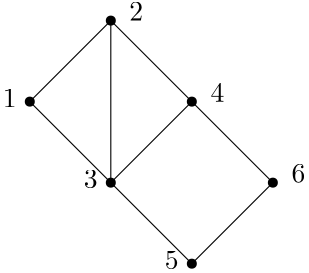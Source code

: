 <?xml version="1.0"?>
<!DOCTYPE ipe SYSTEM "ipe.dtd">
<ipe version="70218" creator="Ipe 7.2.23">
<info created="D:20221018083130" modified="D:20230308154010"/>
<ipestyle name="basic">
<symbol name="arrow/arc(spx)">
<path stroke="sym-stroke" fill="sym-stroke" pen="sym-pen">
0 0 m
-1 0.333 l
-1 -0.333 l
h
</path>
</symbol>
<symbol name="arrow/farc(spx)">
<path stroke="sym-stroke" fill="white" pen="sym-pen">
0 0 m
-1 0.333 l
-1 -0.333 l
h
</path>
</symbol>
<symbol name="arrow/ptarc(spx)">
<path stroke="sym-stroke" fill="sym-stroke" pen="sym-pen">
0 0 m
-1 0.333 l
-0.8 0 l
-1 -0.333 l
h
</path>
</symbol>
<symbol name="arrow/fptarc(spx)">
<path stroke="sym-stroke" fill="white" pen="sym-pen">
0 0 m
-1 0.333 l
-0.8 0 l
-1 -0.333 l
h
</path>
</symbol>
<symbol name="mark/circle(sx)" transformations="translations">
<path fill="sym-stroke">
0.6 0 0 0.6 0 0 e
0.4 0 0 0.4 0 0 e
</path>
</symbol>
<symbol name="mark/disk(sx)" transformations="translations">
<path fill="sym-stroke">
0.6 0 0 0.6 0 0 e
</path>
</symbol>
<symbol name="mark/fdisk(sfx)" transformations="translations">
<group>
<path fill="sym-fill">
0.5 0 0 0.5 0 0 e
</path>
<path fill="sym-stroke" fillrule="eofill">
0.6 0 0 0.6 0 0 e
0.4 0 0 0.4 0 0 e
</path>
</group>
</symbol>
<symbol name="mark/box(sx)" transformations="translations">
<path fill="sym-stroke" fillrule="eofill">
-0.6 -0.6 m
0.6 -0.6 l
0.6 0.6 l
-0.6 0.6 l
h
-0.4 -0.4 m
0.4 -0.4 l
0.4 0.4 l
-0.4 0.4 l
h
</path>
</symbol>
<symbol name="mark/square(sx)" transformations="translations">
<path fill="sym-stroke">
-0.6 -0.6 m
0.6 -0.6 l
0.6 0.6 l
-0.6 0.6 l
h
</path>
</symbol>
<symbol name="mark/fsquare(sfx)" transformations="translations">
<group>
<path fill="sym-fill">
-0.5 -0.5 m
0.5 -0.5 l
0.5 0.5 l
-0.5 0.5 l
h
</path>
<path fill="sym-stroke" fillrule="eofill">
-0.6 -0.6 m
0.6 -0.6 l
0.6 0.6 l
-0.6 0.6 l
h
-0.4 -0.4 m
0.4 -0.4 l
0.4 0.4 l
-0.4 0.4 l
h
</path>
</group>
</symbol>
<symbol name="mark/cross(sx)" transformations="translations">
<group>
<path fill="sym-stroke">
-0.43 -0.57 m
0.57 0.43 l
0.43 0.57 l
-0.57 -0.43 l
h
</path>
<path fill="sym-stroke">
-0.43 0.57 m
0.57 -0.43 l
0.43 -0.57 l
-0.57 0.43 l
h
</path>
</group>
</symbol>
<symbol name="arrow/fnormal(spx)">
<path stroke="sym-stroke" fill="white" pen="sym-pen">
0 0 m
-1 0.333 l
-1 -0.333 l
h
</path>
</symbol>
<symbol name="arrow/pointed(spx)">
<path stroke="sym-stroke" fill="sym-stroke" pen="sym-pen">
0 0 m
-1 0.333 l
-0.8 0 l
-1 -0.333 l
h
</path>
</symbol>
<symbol name="arrow/fpointed(spx)">
<path stroke="sym-stroke" fill="white" pen="sym-pen">
0 0 m
-1 0.333 l
-0.8 0 l
-1 -0.333 l
h
</path>
</symbol>
<symbol name="arrow/linear(spx)">
<path stroke="sym-stroke" pen="sym-pen">
-1 0.333 m
0 0 l
-1 -0.333 l
</path>
</symbol>
<symbol name="arrow/fdouble(spx)">
<path stroke="sym-stroke" fill="white" pen="sym-pen">
0 0 m
-1 0.333 l
-1 -0.333 l
h
-1 0 m
-2 0.333 l
-2 -0.333 l
h
</path>
</symbol>
<symbol name="arrow/double(spx)">
<path stroke="sym-stroke" fill="sym-stroke" pen="sym-pen">
0 0 m
-1 0.333 l
-1 -0.333 l
h
-1 0 m
-2 0.333 l
-2 -0.333 l
h
</path>
</symbol>
<symbol name="arrow/mid-normal(spx)">
<path stroke="sym-stroke" fill="sym-stroke" pen="sym-pen">
0.5 0 m
-0.5 0.333 l
-0.5 -0.333 l
h
</path>
</symbol>
<symbol name="arrow/mid-fnormal(spx)">
<path stroke="sym-stroke" fill="white" pen="sym-pen">
0.5 0 m
-0.5 0.333 l
-0.5 -0.333 l
h
</path>
</symbol>
<symbol name="arrow/mid-pointed(spx)">
<path stroke="sym-stroke" fill="sym-stroke" pen="sym-pen">
0.5 0 m
-0.5 0.333 l
-0.3 0 l
-0.5 -0.333 l
h
</path>
</symbol>
<symbol name="arrow/mid-fpointed(spx)">
<path stroke="sym-stroke" fill="white" pen="sym-pen">
0.5 0 m
-0.5 0.333 l
-0.3 0 l
-0.5 -0.333 l
h
</path>
</symbol>
<symbol name="arrow/mid-double(spx)">
<path stroke="sym-stroke" fill="sym-stroke" pen="sym-pen">
1 0 m
0 0.333 l
0 -0.333 l
h
0 0 m
-1 0.333 l
-1 -0.333 l
h
</path>
</symbol>
<symbol name="arrow/mid-fdouble(spx)">
<path stroke="sym-stroke" fill="white" pen="sym-pen">
1 0 m
0 0.333 l
0 -0.333 l
h
0 0 m
-1 0.333 l
-1 -0.333 l
h
</path>
</symbol>
<anglesize name="22.5 deg" value="22.5"/>
<anglesize name="30 deg" value="30"/>
<anglesize name="45 deg" value="45"/>
<anglesize name="60 deg" value="60"/>
<anglesize name="90 deg" value="90"/>
<arrowsize name="large" value="10"/>
<arrowsize name="small" value="5"/>
<arrowsize name="tiny" value="3"/>
<color name="blue" value="0 0 1"/>
<color name="brown" value="0.647 0.165 0.165"/>
<color name="darkblue" value="0 0 0.545"/>
<color name="darkcyan" value="0 0.545 0.545"/>
<color name="darkgray" value="0.663"/>
<color name="darkgreen" value="0 0.392 0"/>
<color name="darkmagenta" value="0.545 0 0.545"/>
<color name="darkorange" value="1 0.549 0"/>
<color name="darkred" value="0.545 0 0"/>
<color name="gold" value="1 0.843 0"/>
<color name="gray" value="0.745"/>
<color name="green" value="0 1 0"/>
<color name="lightblue" value="0.678 0.847 0.902"/>
<color name="lightcyan" value="0.878 1 1"/>
<color name="lightgray" value="0.827"/>
<color name="lightgreen" value="0.565 0.933 0.565"/>
<color name="lightyellow" value="1 1 0.878"/>
<color name="navy" value="0 0 0.502"/>
<color name="orange" value="1 0.647 0"/>
<color name="pink" value="1 0.753 0.796"/>
<color name="purple" value="0.627 0.125 0.941"/>
<color name="red" value="1 0 0"/>
<color name="seagreen" value="0.18 0.545 0.341"/>
<color name="turquoise" value="0.251 0.878 0.816"/>
<color name="violet" value="0.933 0.51 0.933"/>
<color name="yellow" value="1 1 0"/>
<dashstyle name="dash dot dotted" value="[4 2 1 2 1 2] 0"/>
<dashstyle name="dash dotted" value="[4 2 1 2] 0"/>
<dashstyle name="dashed" value="[4] 0"/>
<dashstyle name="dotted" value="[1 3] 0"/>
<gridsize name="10 pts (~3.5 mm)" value="10"/>
<gridsize name="14 pts (~5 mm)" value="14"/>
<gridsize name="16 pts (~6 mm)" value="16"/>
<gridsize name="20 pts (~7 mm)" value="20"/>
<gridsize name="28 pts (~10 mm)" value="28"/>
<gridsize name="32 pts (~12 mm)" value="32"/>
<gridsize name="4 pts" value="4"/>
<gridsize name="56 pts (~20 mm)" value="56"/>
<gridsize name="8 pts (~3 mm)" value="8"/>
<opacity name="10%" value="0.1"/>
<opacity name="30%" value="0.3"/>
<opacity name="50%" value="0.5"/>
<opacity name="75%" value="0.75"/>
<pen name="fat" value="1.2"/>
<pen name="heavier" value="0.8"/>
<pen name="ultrafat" value="2"/>
<symbolsize name="large" value="5"/>
<symbolsize name="small" value="2"/>
<symbolsize name="tiny" value="1.1"/>
<textsize name="Huge" value="\Huge"/>
<textsize name="LARGE" value="\LARGE"/>
<textsize name="Large" value="\Large"/>
<textsize name="footnote" value="\footnotesize"/>
<textsize name="huge" value="\huge"/>
<textsize name="large" value="\large"/>
<textsize name="small" value="\small"/>
<textsize name="tiny" value="\tiny"/>
<textstyle name="center" begin="\begin{center}" end="\end{center}"/>
<textstyle name="item" begin="\begin{itemize}\item{}" end="\end{itemize}"/>
<textstyle name="itemize" begin="\begin{itemize}" end="\end{itemize}"/>
<tiling name="falling" angle="-60" step="4" width="1"/>
<tiling name="rising" angle="30" step="4" width="1"/>
</ipestyle>
<page>
<layer name="alpha"/>
<layer name="node-link"/>
<layer name="disk-contact"/>
<layer name="udc"/>
<view layers="node-link" active="node-link"/>
<use layer="node-link" matrix="0.607664 0 0 0.607664 73.1095 256.358" name="mark/disk(sx)" pos="128 768" size="normal" stroke="black"/>
<use matrix="0.607664 0 0 0.607664 73.1095 256.358" name="mark/disk(sx)" pos="80 720" size="normal" stroke="black"/>
<use matrix="0.607664 0 0 0.607664 73.1095 256.358" name="mark/disk(sx)" pos="128 672" size="normal" stroke="black"/>
<use matrix="0.607664 0 0 0.607664 73.1095 256.358" name="mark/disk(sx)" pos="176 720" size="normal" stroke="black"/>
<use matrix="0.607664 0 0 0.607664 73.1095 256.358" name="mark/disk(sx)" pos="224 672" size="normal" stroke="black"/>
<use matrix="0.607664 0 0 0.607664 73.1095 256.358" name="mark/disk(sx)" pos="176 624" size="normal" stroke="black"/>
<path matrix="0.607664 0 0 0.607664 73.1095 256.358" stroke="black">
128 768 m
176 720 l
224 672 l
176 624 l
128 672 l
80 720 l
128 768 l
</path>
<path matrix="0.607664 0 0 0.607664 73.1095 256.358" stroke="black">
176 720 m
128 672 l
</path>
<text matrix="0.607664 0 0 0.607664 73.1095 254.358" transformations="translations" pos="64 720" stroke="black" type="label" width="4.981" height="6.42" depth="0" valign="baseline" style="math">1</text>
<text matrix="0.607664 0 0 0.607664 118.684 285.526" transformations="translations" pos="64 720" stroke="black" type="label" width="4.981" height="6.42" depth="0" valign="baseline" style="math">2</text>
<text matrix="0.607664 0 0 0.607664 147.852 256.358" transformations="translations" pos="64 720" stroke="black" type="label" width="4.981" height="6.42" depth="0" valign="baseline" style="math">4</text>
<text matrix="0.607664 0 0 0.607664 102.277 225.19" transformations="translations" pos="64 720" stroke="black" type="label" width="4.981" height="6.42" depth="0" valign="baseline" style="math">3</text>
<text matrix="0.607664 0 0 0.607664 131.445 196.022" transformations="translations" pos="64 720" stroke="black" type="label" width="4.981" height="6.42" depth="0" valign="baseline" style="math">5</text>
<text matrix="0.607664 0 0 0.607664 177.02 227.19" transformations="translations" pos="64 720" stroke="black" type="label" width="4.981" height="6.42" depth="0" valign="baseline" style="math">6</text>
<path layer="udc" matrix="0.549701 -0.259005 0.259005 0.549701 -63.4533 404.619" stroke="black">
16 0 0 16 480 752 e
</path>
<path matrix="0.549701 -0.259005 0.259005 0.549701 -63.4533 404.619" stroke="black">
16 0 0 16 512 752 e
</path>
<path matrix="0.549701 -0.259005 0.259005 0.549701 -64.4894 402.419" stroke="black">
16 0 0 16 496 784 e
</path>
<path matrix="0.549701 -0.259005 0.259005 0.549701 -64.4894 402.419" stroke="black">
16 0 0 16 528 784 e
</path>
<path matrix="0.549701 -0.259005 0.259005 0.549701 -53.2026 414.97" stroke="black">
16 0 0 16 544 736 e
</path>
<path matrix="0.549701 -0.259005 0.259005 0.549701 -60.9357 421.368" stroke="black">
16 0 0 16 544 704 e
</path>
<path layer="node-link" matrix="0.607664 0 0 0.607664 102.277 256.358" stroke="black">
80 768 m
80 672 l
</path>
<text layer="udc" matrix="0.549701 -0.259005 0.259005 0.549701 171.295 311.64" transformations="translations" pos="64 720" stroke="black" type="label" width="4.981" height="6.42" depth="0" valign="baseline" style="math">1</text>
<text matrix="0.549701 -0.259005 0.259005 0.549701 187.089 322.978" transformations="translations" pos="64 720" stroke="black" type="label" width="4.981" height="6.42" depth="0" valign="baseline" style="math">2</text>
<text matrix="0.549701 -0.259005 0.259005 0.549701 188.886 303.351" transformations="translations" pos="64 720" stroke="black" type="label" width="4.981" height="6.42" depth="0" valign="baseline" style="math">3</text>
<text matrix="0.549701 -0.259005 0.259005 0.549701 204.436 314.447" transformations="translations" pos="64 720" stroke="black" type="label" width="4.981" height="6.42" depth="0" valign="baseline" style="math">4</text>
<text matrix="0.549701 -0.259005 0.259005 0.549701 195.967 285.551" transformations="translations" pos="64 720" stroke="black" type="label" width="4.981" height="6.42" depth="0" valign="baseline" style="math">5</text>
<text matrix="0.549701 -0.259005 0.259005 0.549701 212.235 296.358" transformations="translations" pos="64 720" stroke="black" type="label" width="4.981" height="6.42" depth="0" valign="baseline" style="math">6</text>
<path layer="disk-contact" matrix="0.607664 0 0 0.607664 107.746 253.319" stroke="black">
33.3668 0 0 33.3668 282.16 748.73 e
</path>
<path matrix="0.607664 0 0 0.607664 107.746 253.319" stroke="black">
7.75504 0 0 7.75504 290.585 708.359 e
</path>
<path matrix="0.607664 0 0 0.607664 107.139 253.137" stroke="black">
15.8597 0 0 15.8597 315.159 711.518 e
</path>
<path matrix="0.607664 0 0 0.607664 108.415 253.745" stroke="black">
18.1804 0 0 18.1804 294.096 682.03 e
</path>
<path matrix="0.607664 0 0 0.607664 108.232 253.198" stroke="black">
9.47846 0 0 9.47846 315.51 664.828 e
</path>
<path matrix="0.607664 0 0 0.607664 107.746 254.049" stroke="black">
23.9644 0 0 23.9644 343.594 683.083 e
</path>
<text matrix="0.549701 -0.259005 0.259005 0.549701 54.5919 325.988" transformations="translations" pos="64 720" stroke="black" type="label" width="4.981" height="6.42" depth="0" valign="baseline" style="math">1</text>
<text matrix="0.549701 -0.259005 0.259005 0.549701 59.9848 301.585" transformations="translations" pos="64 720" stroke="black" type="label" width="4.981" height="6.42" depth="0" valign="baseline" style="math">2</text>
<text matrix="0.549701 -0.259005 0.259005 0.549701 74.1218 303.287" transformations="translations" pos="64 720" stroke="black" type="label" width="4.981" height="6.42" depth="0" valign="baseline" style="math">3</text>
<text matrix="0.549701 -0.259005 0.259005 0.549701 62.7427 286.054" transformations="translations" pos="64 720" stroke="black" type="label" width="4.981" height="6.42" depth="0" valign="baseline" style="math">4</text>
<text matrix="0.549701 -0.259005 0.259005 0.549701 75.7176 274.959" transformations="translations" pos="64 720" stroke="black" type="label" width="4.981" height="6.42" depth="0" valign="baseline" style="math">5</text>
<text matrix="0.549701 -0.259005 0.259005 0.549701 91.9243 286.095" transformations="translations" pos="64 720" stroke="black" type="label" width="4.981" height="6.42" depth="0" valign="baseline" style="math">6</text>
</page>
</ipe>
